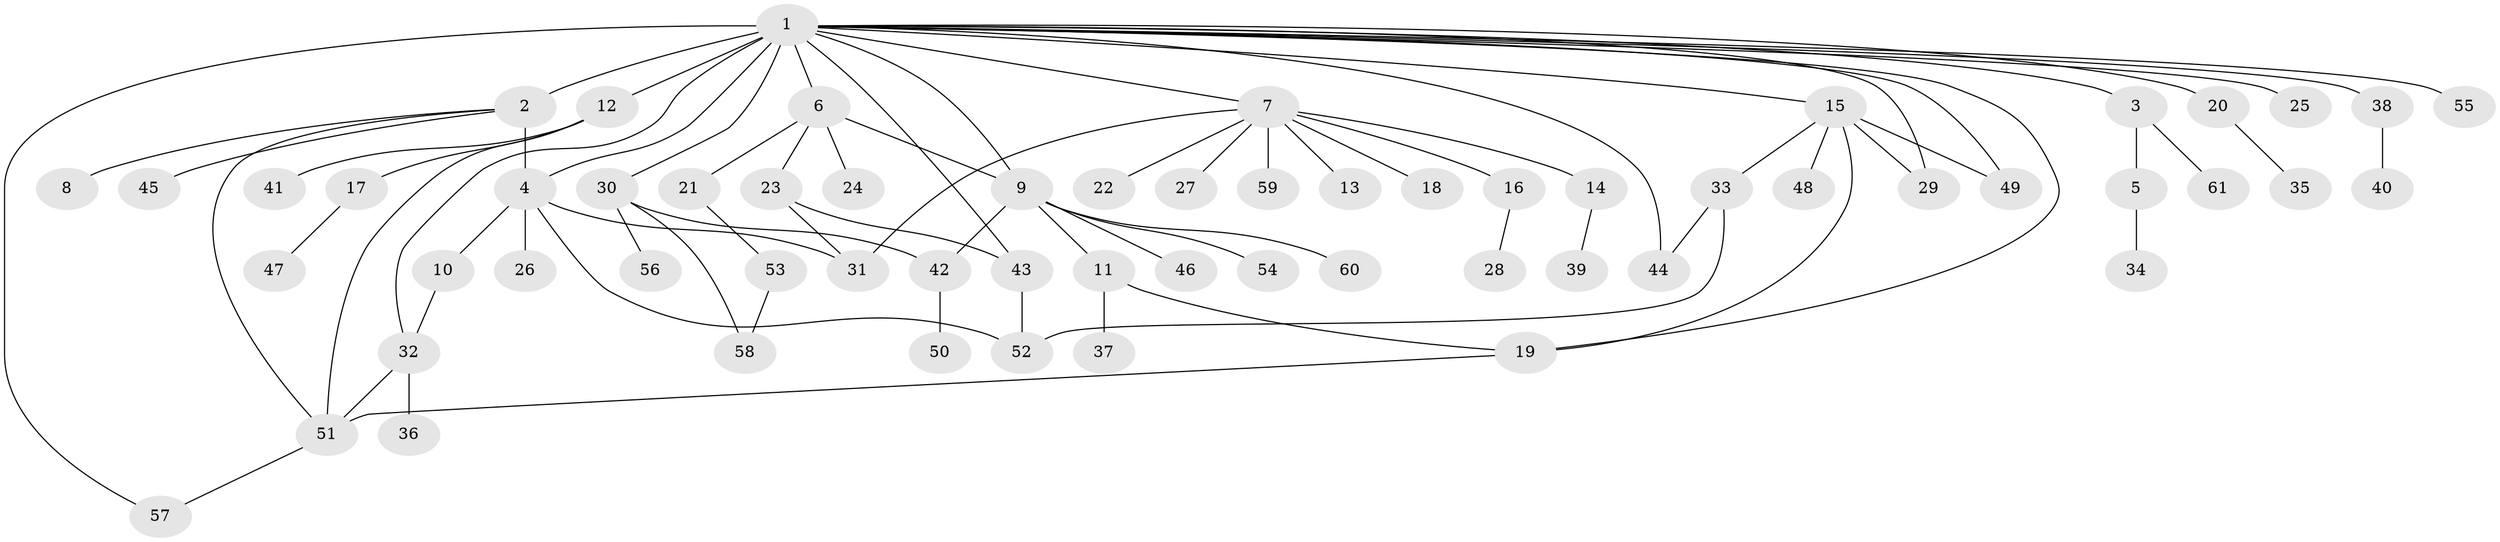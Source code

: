 // original degree distribution, {31: 0.00819672131147541, 2: 0.22131147540983606, 4: 0.04918032786885246, 11: 0.00819672131147541, 3: 0.09836065573770492, 6: 0.00819672131147541, 10: 0.00819672131147541, 8: 0.00819672131147541, 5: 0.040983606557377046, 7: 0.01639344262295082, 1: 0.5327868852459017}
// Generated by graph-tools (version 1.1) at 2025/35/03/09/25 02:35:22]
// undirected, 61 vertices, 79 edges
graph export_dot {
graph [start="1"]
  node [color=gray90,style=filled];
  1;
  2;
  3;
  4;
  5;
  6;
  7;
  8;
  9;
  10;
  11;
  12;
  13;
  14;
  15;
  16;
  17;
  18;
  19;
  20;
  21;
  22;
  23;
  24;
  25;
  26;
  27;
  28;
  29;
  30;
  31;
  32;
  33;
  34;
  35;
  36;
  37;
  38;
  39;
  40;
  41;
  42;
  43;
  44;
  45;
  46;
  47;
  48;
  49;
  50;
  51;
  52;
  53;
  54;
  55;
  56;
  57;
  58;
  59;
  60;
  61;
  1 -- 2 [weight=9.0];
  1 -- 3 [weight=1.0];
  1 -- 4 [weight=1.0];
  1 -- 6 [weight=1.0];
  1 -- 7 [weight=1.0];
  1 -- 9 [weight=1.0];
  1 -- 12 [weight=1.0];
  1 -- 15 [weight=1.0];
  1 -- 19 [weight=1.0];
  1 -- 20 [weight=1.0];
  1 -- 25 [weight=1.0];
  1 -- 29 [weight=1.0];
  1 -- 30 [weight=1.0];
  1 -- 32 [weight=1.0];
  1 -- 38 [weight=1.0];
  1 -- 43 [weight=1.0];
  1 -- 44 [weight=1.0];
  1 -- 49 [weight=1.0];
  1 -- 55 [weight=1.0];
  1 -- 57 [weight=1.0];
  2 -- 4 [weight=1.0];
  2 -- 8 [weight=1.0];
  2 -- 45 [weight=1.0];
  2 -- 51 [weight=1.0];
  3 -- 5 [weight=1.0];
  3 -- 61 [weight=1.0];
  4 -- 10 [weight=1.0];
  4 -- 26 [weight=5.0];
  4 -- 31 [weight=1.0];
  4 -- 52 [weight=1.0];
  5 -- 34 [weight=1.0];
  6 -- 9 [weight=1.0];
  6 -- 21 [weight=1.0];
  6 -- 23 [weight=1.0];
  6 -- 24 [weight=1.0];
  7 -- 13 [weight=1.0];
  7 -- 14 [weight=1.0];
  7 -- 16 [weight=1.0];
  7 -- 18 [weight=1.0];
  7 -- 22 [weight=1.0];
  7 -- 27 [weight=1.0];
  7 -- 31 [weight=1.0];
  7 -- 59 [weight=1.0];
  9 -- 11 [weight=1.0];
  9 -- 42 [weight=1.0];
  9 -- 46 [weight=1.0];
  9 -- 54 [weight=1.0];
  9 -- 60 [weight=1.0];
  10 -- 32 [weight=1.0];
  11 -- 19 [weight=1.0];
  11 -- 37 [weight=2.0];
  12 -- 17 [weight=1.0];
  12 -- 41 [weight=1.0];
  12 -- 51 [weight=1.0];
  14 -- 39 [weight=1.0];
  15 -- 19 [weight=1.0];
  15 -- 29 [weight=1.0];
  15 -- 33 [weight=1.0];
  15 -- 48 [weight=1.0];
  15 -- 49 [weight=1.0];
  16 -- 28 [weight=2.0];
  17 -- 47 [weight=2.0];
  19 -- 51 [weight=1.0];
  20 -- 35 [weight=1.0];
  21 -- 53 [weight=1.0];
  23 -- 31 [weight=1.0];
  23 -- 43 [weight=2.0];
  30 -- 42 [weight=1.0];
  30 -- 56 [weight=1.0];
  30 -- 58 [weight=1.0];
  32 -- 36 [weight=3.0];
  32 -- 51 [weight=1.0];
  33 -- 44 [weight=1.0];
  33 -- 52 [weight=2.0];
  38 -- 40 [weight=1.0];
  42 -- 50 [weight=1.0];
  43 -- 52 [weight=1.0];
  51 -- 57 [weight=1.0];
  53 -- 58 [weight=1.0];
}
